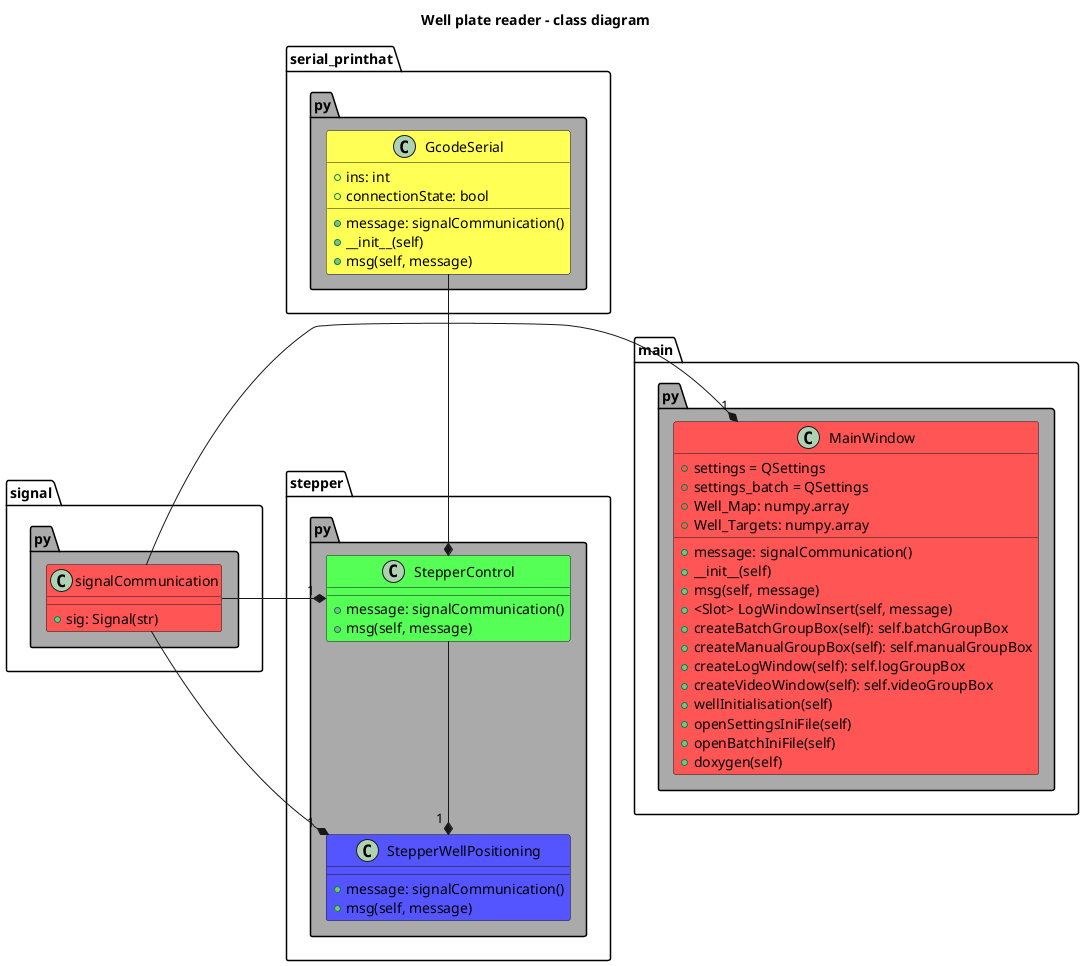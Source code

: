 @startuml

title Well plate reader - class diagram

'skinparam classAttributeIconSize 0

'class MainWindow 

'-------------------------------------------------------------main.py

package main.py #AAAAAA {
	class MainWindow #FF5555  {
		+ message: signalCommunication()
		+ settings = QSettings
		+ settings_batch = QSettings
		+ Well_Map: numpy.array
		+ Well_Targets: numpy.array
		+ __init__(self)
		+ msg(self, message)
		+ <Slot> LogWindowInsert(self, message)
		+ createBatchGroupBox(self): self.batchGroupBox
		+ createManualGroupBox(self): self.manualGroupBox
		+ createLogWindow(self): self.logGroupBox
		+ createVideoWindow(self): self.videoGroupBox
		+ wellInitialisation(self)
		+ openSettingsIniFile(self)
		+ openBatchIniFile(self)
		+ doxygen(self)
	}
}

'-------------------------------------------------------------signal.py
package signal.py #AAAAAA {
	class signalCommunication #FF5555 {
		+ sig: Signal(str)
	}
}

'-------------------------------------------------------------serial_printhat.py
package serial_printhat.py #AAAAAA {
	class GcodeSerial #ffff55 {
		+ message: signalCommunication()
		+ ins: int
		+ connectionState: bool
		+ __init__(self)
		+ msg(self, message)
	}
}

'-------------------------------------------------------------
package stepper.py #AAAAAA {
	class StepperControl #55FF55 {
		+ message: signalCommunication()
		+ msg(self, message)
	}

	class StepperWellPositioning #5555FF {
		+ message: signalCommunication()
		+ msg(self, message)
	}	
}

'-------------------------------------------------------------Communication

'-------------------------------------------------------------arrows
StepperControl -down-* " 1 " StepperWellPositioning
signalCommunication -right-* " 1 " StepperControl
signalCommunication -right-* " 1 " StepperWellPositioning
signalCommunication -right-* " 1 " MainWindow
GcodeSerial -down-* StepperControl

@enduml	